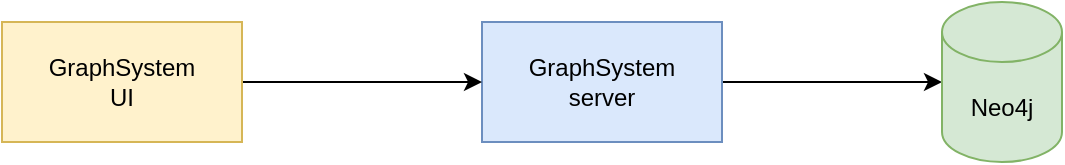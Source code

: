 <mxfile version="13.9.5" type="device"><diagram id="m5IAZ40MD8bJN5gc8Wlx" name="Page-1"><mxGraphModel dx="868" dy="534" grid="1" gridSize="10" guides="1" tooltips="1" connect="1" arrows="1" fold="1" page="1" pageScale="1" pageWidth="827" pageHeight="1169" math="0" shadow="0"><root><mxCell id="0"/><mxCell id="1" parent="0"/><mxCell id="RfmLV1CdOWpkPqtJtH28-3" style="edgeStyle=orthogonalEdgeStyle;rounded=0;orthogonalLoop=1;jettySize=auto;html=1;exitX=1;exitY=0.5;exitDx=0;exitDy=0;entryX=0;entryY=0.5;entryDx=0;entryDy=0;entryPerimeter=0;" edge="1" parent="1" source="RfmLV1CdOWpkPqtJtH28-1" target="RfmLV1CdOWpkPqtJtH28-2"><mxGeometry relative="1" as="geometry"/></mxCell><mxCell id="RfmLV1CdOWpkPqtJtH28-1" value="GraphSystem&lt;br&gt;server" style="rounded=0;whiteSpace=wrap;html=1;fillColor=#dae8fc;strokeColor=#6c8ebf;" vertex="1" parent="1"><mxGeometry x="380" y="250" width="120" height="60" as="geometry"/></mxCell><mxCell id="RfmLV1CdOWpkPqtJtH28-2" value="Neo4j" style="shape=cylinder3;whiteSpace=wrap;html=1;boundedLbl=1;backgroundOutline=1;size=15;fillColor=#d5e8d4;strokeColor=#82b366;" vertex="1" parent="1"><mxGeometry x="610" y="240" width="60" height="80" as="geometry"/></mxCell><mxCell id="RfmLV1CdOWpkPqtJtH28-5" style="edgeStyle=orthogonalEdgeStyle;rounded=0;orthogonalLoop=1;jettySize=auto;html=1;exitX=1;exitY=0.5;exitDx=0;exitDy=0;entryX=0;entryY=0.5;entryDx=0;entryDy=0;" edge="1" parent="1" source="RfmLV1CdOWpkPqtJtH28-4" target="RfmLV1CdOWpkPqtJtH28-1"><mxGeometry relative="1" as="geometry"/></mxCell><mxCell id="RfmLV1CdOWpkPqtJtH28-4" value="GraphSystem&lt;br&gt;UI" style="rounded=0;whiteSpace=wrap;html=1;fillColor=#fff2cc;strokeColor=#d6b656;" vertex="1" parent="1"><mxGeometry x="140" y="250" width="120" height="60" as="geometry"/></mxCell></root></mxGraphModel></diagram></mxfile>